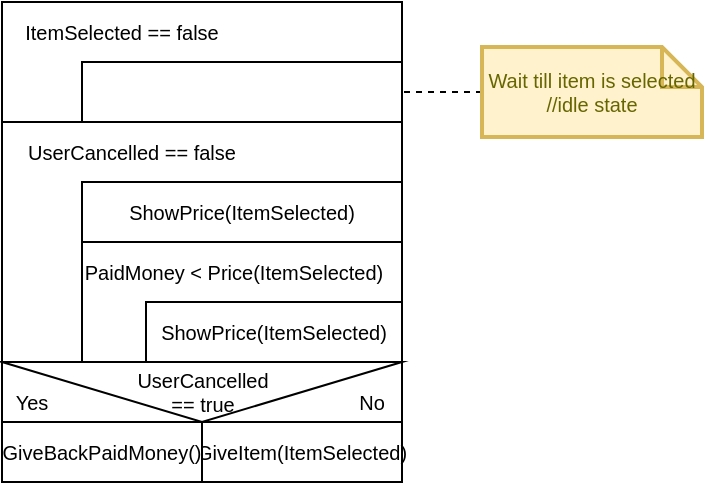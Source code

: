 <mxfile>
    <diagram id="jigJVeFdSE6whz7Ngj_1" name="Page-1">
        <mxGraphModel dx="514" dy="394" grid="1" gridSize="10" guides="1" tooltips="1" connect="1" arrows="1" fold="1" page="1" pageScale="1" pageWidth="850" pageHeight="1100" math="0" shadow="0">
            <root>
                <mxCell id="0"/>
                <mxCell id="1" parent="0"/>
                <mxCell id="22" value="" style="rounded=0;whiteSpace=wrap;html=1;fontSize=10;" vertex="1" parent="1">
                    <mxGeometry x="300" y="180" width="200" height="120" as="geometry"/>
                </mxCell>
                <mxCell id="4" value="" style="whiteSpace=wrap;html=1;container=0;fontSize=10;" vertex="1" parent="1">
                    <mxGeometry x="300" y="120" width="200" height="60" as="geometry"/>
                </mxCell>
                <mxCell id="16" value="ItemSelected == false" style="text;html=1;strokeColor=none;fillColor=none;align=center;verticalAlign=middle;whiteSpace=wrap;rounded=0;fontSize=10;" vertex="1" parent="1">
                    <mxGeometry x="300" y="120" width="120" height="30" as="geometry"/>
                </mxCell>
                <mxCell id="17" value="" style="whiteSpace=wrap;html=1;container=0;fontSize=10;" vertex="1" parent="1">
                    <mxGeometry x="340" y="150" width="160" height="30" as="geometry"/>
                </mxCell>
                <mxCell id="21" value="" style="group;fontSize=10;" vertex="1" connectable="0" parent="1">
                    <mxGeometry x="340" y="210" width="160" height="90" as="geometry"/>
                </mxCell>
                <mxCell id="15" value="ShowPrice(ItemSelected)" style="whiteSpace=wrap;html=1;container=0;fontSize=10;" vertex="1" parent="21">
                    <mxGeometry width="160" height="30" as="geometry"/>
                </mxCell>
                <mxCell id="18" value="" style="whiteSpace=wrap;html=1;container=0;fontSize=10;" vertex="1" parent="21">
                    <mxGeometry y="30" width="160" height="60" as="geometry"/>
                </mxCell>
                <mxCell id="19" value="ShowPrice(ItemSelected)" style="whiteSpace=wrap;html=1;container=0;fontSize=10;" vertex="1" parent="21">
                    <mxGeometry x="32" y="60" width="128" height="30" as="geometry"/>
                </mxCell>
                <mxCell id="20" value="PaidMoney &amp;lt; Price(ItemSelected)" style="text;html=1;strokeColor=none;fillColor=none;align=center;verticalAlign=middle;whiteSpace=wrap;rounded=0;fontSize=10;" vertex="1" parent="21">
                    <mxGeometry y="30" width="152" height="30" as="geometry"/>
                </mxCell>
                <mxCell id="23" value="UserCancelled == false" style="text;html=1;strokeColor=none;fillColor=none;align=center;verticalAlign=middle;whiteSpace=wrap;rounded=0;fontSize=10;" vertex="1" parent="1">
                    <mxGeometry x="300" y="180" width="130" height="30" as="geometry"/>
                </mxCell>
                <mxCell id="24" value="GiveItem(ItemSelected)" style="rounded=0;whiteSpace=wrap;html=1;fontSize=10;" vertex="1" parent="1">
                    <mxGeometry x="400" y="330" width="100" height="30" as="geometry"/>
                </mxCell>
                <mxCell id="25" value="" style="rounded=0;whiteSpace=wrap;html=1;fontSize=10;" vertex="1" parent="1">
                    <mxGeometry x="300" y="300" width="200" height="30" as="geometry"/>
                </mxCell>
                <mxCell id="26" value="" style="triangle;whiteSpace=wrap;html=1;direction=south;fontSize=10;" vertex="1" parent="1">
                    <mxGeometry x="300" y="300" width="200" height="30" as="geometry"/>
                </mxCell>
                <mxCell id="27" value="UserCancelled == true" style="text;html=1;strokeColor=none;fillColor=none;align=center;verticalAlign=middle;whiteSpace=wrap;rounded=0;fontSize=10;" vertex="1" parent="1">
                    <mxGeometry x="362.5" y="300" width="75" height="30" as="geometry"/>
                </mxCell>
                <mxCell id="28" value="Yes" style="text;html=1;strokeColor=none;fillColor=none;align=center;verticalAlign=middle;whiteSpace=wrap;rounded=0;fontSize=10;" vertex="1" parent="1">
                    <mxGeometry x="300" y="310" width="30" height="20" as="geometry"/>
                </mxCell>
                <mxCell id="29" value="No" style="text;html=1;strokeColor=none;fillColor=none;align=center;verticalAlign=middle;whiteSpace=wrap;rounded=0;fontSize=10;" vertex="1" parent="1">
                    <mxGeometry x="470" y="310" width="30" height="20" as="geometry"/>
                </mxCell>
                <mxCell id="30" value="GiveBackPaidMoney()" style="rounded=0;whiteSpace=wrap;html=1;fontSize=10;" vertex="1" parent="1">
                    <mxGeometry x="300" y="330" width="100" height="30" as="geometry"/>
                </mxCell>
                <mxCell id="33" style="edgeStyle=none;html=1;fontSize=10;dashed=1;endArrow=none;endFill=0;" edge="1" parent="1" source="32" target="17">
                    <mxGeometry relative="1" as="geometry"/>
                </mxCell>
                <mxCell id="32" value="Wait till item is selected&lt;br&gt;//idle state" style="shape=note;strokeWidth=2;fontSize=10;size=20;whiteSpace=wrap;html=1;fillColor=#fff2cc;strokeColor=#d6b656;fontColor=#666600;" vertex="1" parent="1">
                    <mxGeometry x="540" y="142.5" width="110" height="45" as="geometry"/>
                </mxCell>
            </root>
        </mxGraphModel>
    </diagram>
</mxfile>